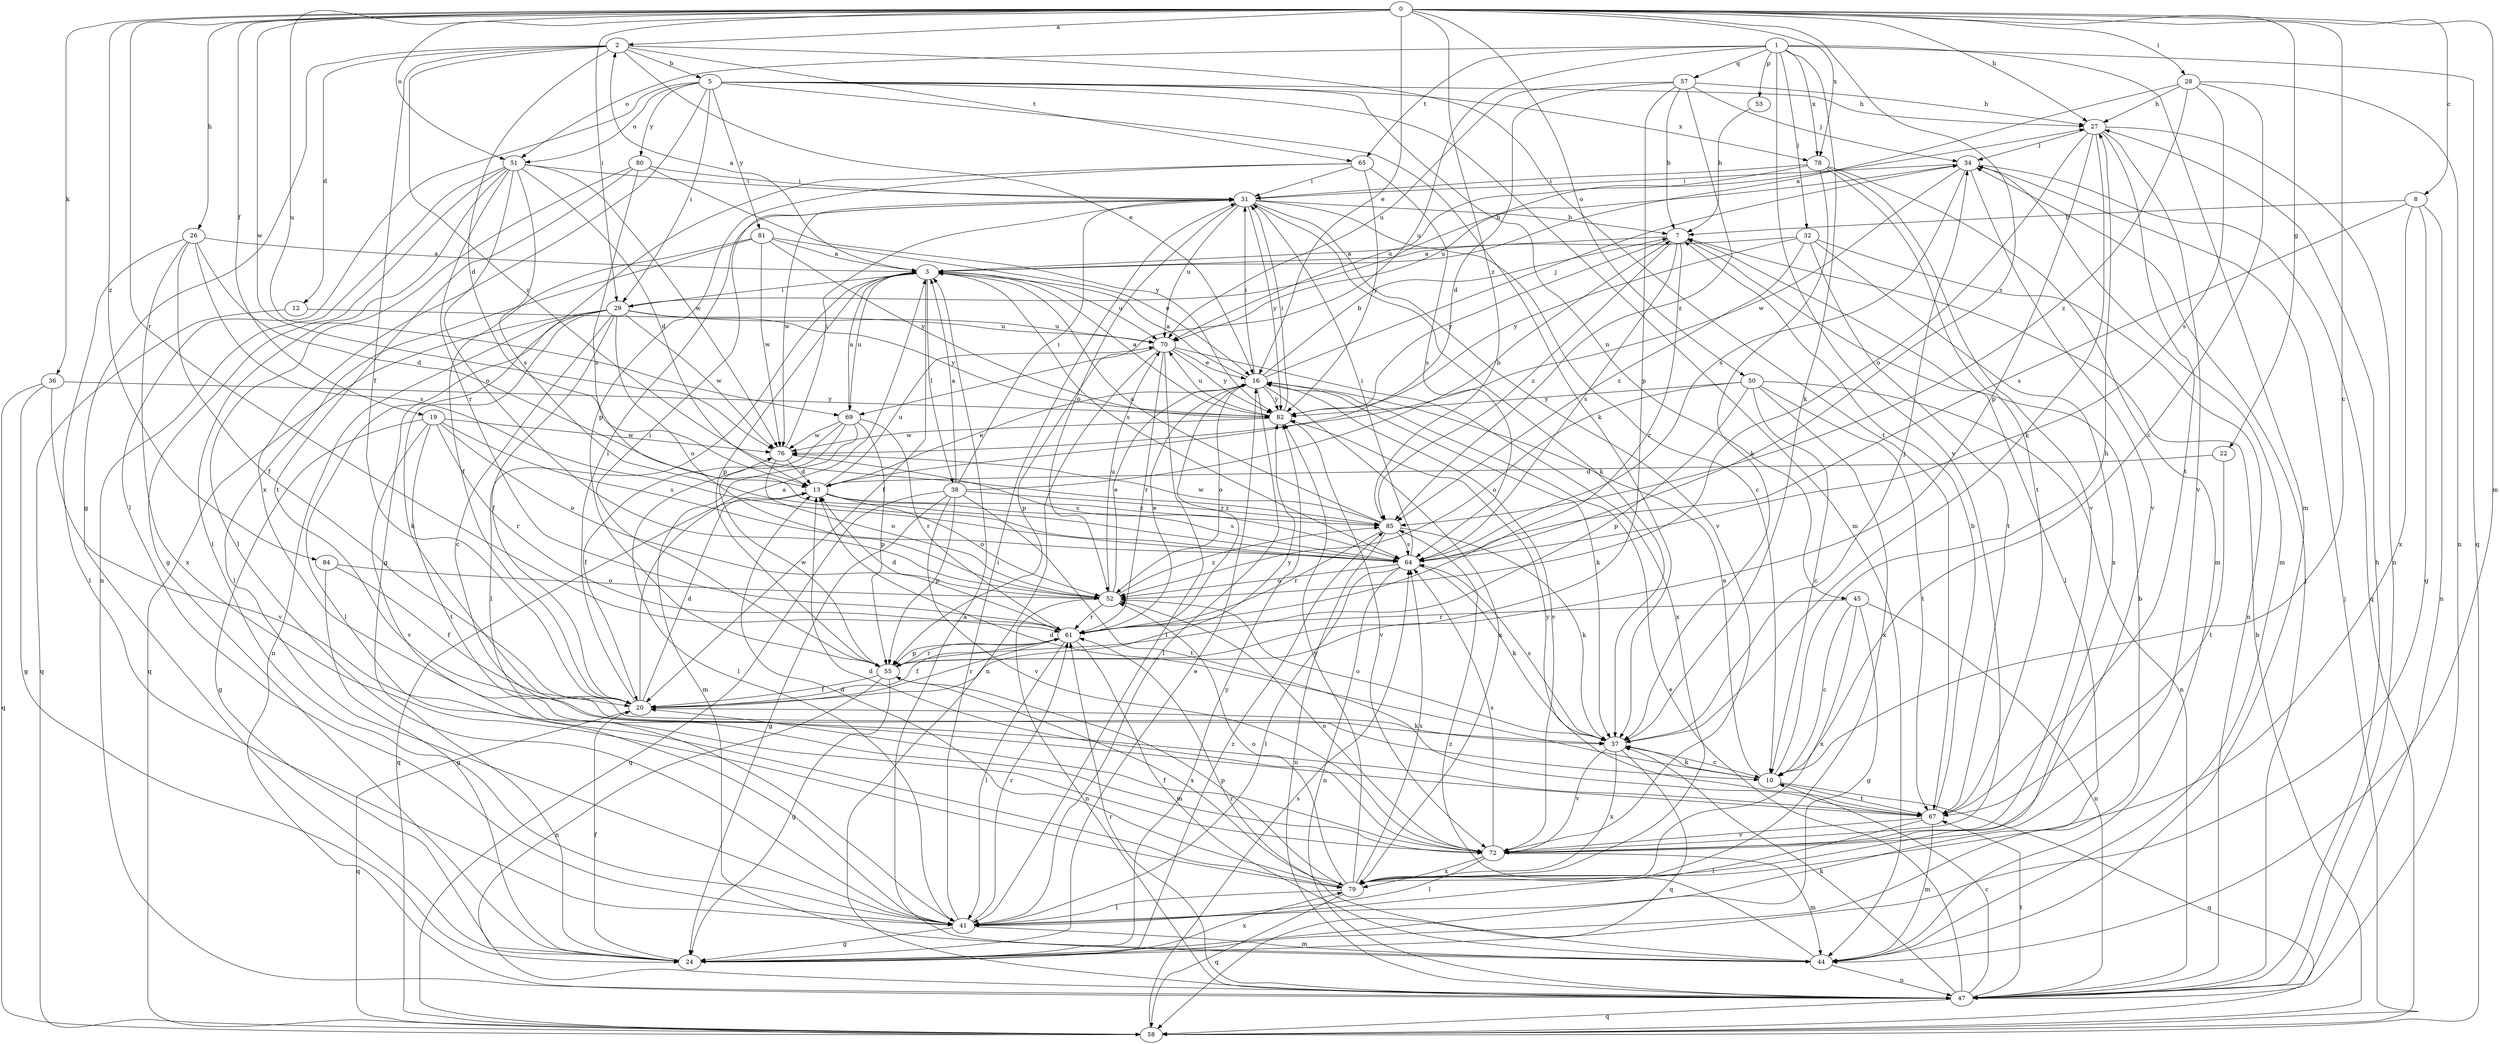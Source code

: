 strict digraph  {
0;
1;
2;
3;
5;
7;
8;
10;
12;
13;
16;
19;
20;
22;
24;
26;
27;
28;
29;
31;
32;
34;
36;
37;
38;
41;
44;
45;
47;
50;
51;
52;
53;
55;
57;
58;
61;
64;
65;
67;
69;
70;
72;
76;
78;
79;
80;
81;
82;
84;
85;
0 -> 2  [label=a];
0 -> 8  [label=c];
0 -> 10  [label=c];
0 -> 16  [label=e];
0 -> 19  [label=f];
0 -> 22  [label=g];
0 -> 26  [label=h];
0 -> 27  [label=h];
0 -> 28  [label=i];
0 -> 29  [label=i];
0 -> 36  [label=k];
0 -> 44  [label=m];
0 -> 50  [label=o];
0 -> 51  [label=o];
0 -> 61  [label=r];
0 -> 64  [label=s];
0 -> 69  [label=u];
0 -> 76  [label=w];
0 -> 78  [label=x];
0 -> 84  [label=z];
0 -> 85  [label=z];
1 -> 32  [label=j];
1 -> 37  [label=k];
1 -> 44  [label=m];
1 -> 51  [label=o];
1 -> 53  [label=p];
1 -> 57  [label=q];
1 -> 58  [label=q];
1 -> 65  [label=t];
1 -> 69  [label=u];
1 -> 72  [label=v];
1 -> 78  [label=x];
2 -> 5  [label=b];
2 -> 12  [label=d];
2 -> 13  [label=d];
2 -> 16  [label=e];
2 -> 20  [label=f];
2 -> 24  [label=g];
2 -> 65  [label=t];
2 -> 67  [label=t];
2 -> 85  [label=z];
3 -> 2  [label=a];
3 -> 20  [label=f];
3 -> 29  [label=i];
3 -> 38  [label=l];
3 -> 41  [label=l];
3 -> 55  [label=p];
3 -> 64  [label=s];
3 -> 69  [label=u];
3 -> 70  [label=u];
5 -> 27  [label=h];
5 -> 29  [label=i];
5 -> 37  [label=k];
5 -> 41  [label=l];
5 -> 44  [label=m];
5 -> 45  [label=n];
5 -> 51  [label=o];
5 -> 78  [label=x];
5 -> 79  [label=x];
5 -> 80  [label=y];
5 -> 81  [label=y];
7 -> 3  [label=a];
7 -> 41  [label=l];
7 -> 61  [label=r];
7 -> 64  [label=s];
7 -> 82  [label=y];
7 -> 85  [label=z];
8 -> 7  [label=b];
8 -> 24  [label=g];
8 -> 47  [label=n];
8 -> 64  [label=s];
8 -> 79  [label=x];
10 -> 13  [label=d];
10 -> 16  [label=e];
10 -> 27  [label=h];
10 -> 37  [label=k];
10 -> 58  [label=q];
10 -> 67  [label=t];
12 -> 58  [label=q];
12 -> 70  [label=u];
13 -> 16  [label=e];
13 -> 52  [label=o];
13 -> 58  [label=q];
13 -> 64  [label=s];
13 -> 70  [label=u];
13 -> 85  [label=z];
16 -> 3  [label=a];
16 -> 7  [label=b];
16 -> 31  [label=i];
16 -> 34  [label=j];
16 -> 37  [label=k];
16 -> 41  [label=l];
16 -> 52  [label=o];
16 -> 61  [label=r];
16 -> 72  [label=v];
16 -> 79  [label=x];
16 -> 82  [label=y];
19 -> 24  [label=g];
19 -> 52  [label=o];
19 -> 61  [label=r];
19 -> 64  [label=s];
19 -> 67  [label=t];
19 -> 72  [label=v];
19 -> 76  [label=w];
20 -> 3  [label=a];
20 -> 13  [label=d];
20 -> 31  [label=i];
20 -> 37  [label=k];
20 -> 58  [label=q];
20 -> 61  [label=r];
20 -> 82  [label=y];
22 -> 13  [label=d];
22 -> 67  [label=t];
24 -> 7  [label=b];
24 -> 16  [label=e];
24 -> 20  [label=f];
24 -> 79  [label=x];
24 -> 82  [label=y];
24 -> 85  [label=z];
26 -> 3  [label=a];
26 -> 13  [label=d];
26 -> 20  [label=f];
26 -> 41  [label=l];
26 -> 64  [label=s];
26 -> 79  [label=x];
27 -> 34  [label=j];
27 -> 37  [label=k];
27 -> 47  [label=n];
27 -> 52  [label=o];
27 -> 55  [label=p];
27 -> 67  [label=t];
27 -> 72  [label=v];
28 -> 3  [label=a];
28 -> 10  [label=c];
28 -> 27  [label=h];
28 -> 47  [label=n];
28 -> 64  [label=s];
28 -> 85  [label=z];
29 -> 10  [label=c];
29 -> 20  [label=f];
29 -> 27  [label=h];
29 -> 37  [label=k];
29 -> 41  [label=l];
29 -> 47  [label=n];
29 -> 52  [label=o];
29 -> 58  [label=q];
29 -> 70  [label=u];
29 -> 76  [label=w];
29 -> 82  [label=y];
31 -> 7  [label=b];
31 -> 10  [label=c];
31 -> 37  [label=k];
31 -> 52  [label=o];
31 -> 70  [label=u];
31 -> 72  [label=v];
31 -> 76  [label=w];
31 -> 82  [label=y];
32 -> 3  [label=a];
32 -> 47  [label=n];
32 -> 67  [label=t];
32 -> 79  [label=x];
32 -> 82  [label=y];
32 -> 85  [label=z];
34 -> 31  [label=i];
34 -> 44  [label=m];
34 -> 58  [label=q];
34 -> 64  [label=s];
34 -> 70  [label=u];
34 -> 72  [label=v];
34 -> 76  [label=w];
36 -> 24  [label=g];
36 -> 58  [label=q];
36 -> 72  [label=v];
36 -> 82  [label=y];
37 -> 10  [label=c];
37 -> 34  [label=j];
37 -> 52  [label=o];
37 -> 58  [label=q];
37 -> 64  [label=s];
37 -> 72  [label=v];
37 -> 79  [label=x];
38 -> 3  [label=a];
38 -> 7  [label=b];
38 -> 24  [label=g];
38 -> 31  [label=i];
38 -> 55  [label=p];
38 -> 58  [label=q];
38 -> 67  [label=t];
38 -> 72  [label=v];
38 -> 85  [label=z];
41 -> 24  [label=g];
41 -> 31  [label=i];
41 -> 44  [label=m];
41 -> 61  [label=r];
44 -> 3  [label=a];
44 -> 47  [label=n];
44 -> 61  [label=r];
44 -> 85  [label=z];
45 -> 10  [label=c];
45 -> 24  [label=g];
45 -> 47  [label=n];
45 -> 61  [label=r];
45 -> 79  [label=x];
47 -> 10  [label=c];
47 -> 16  [label=e];
47 -> 27  [label=h];
47 -> 34  [label=j];
47 -> 37  [label=k];
47 -> 58  [label=q];
47 -> 61  [label=r];
47 -> 67  [label=t];
50 -> 10  [label=c];
50 -> 47  [label=n];
50 -> 52  [label=o];
50 -> 55  [label=p];
50 -> 67  [label=t];
50 -> 79  [label=x];
50 -> 82  [label=y];
51 -> 13  [label=d];
51 -> 24  [label=g];
51 -> 31  [label=i];
51 -> 41  [label=l];
51 -> 47  [label=n];
51 -> 52  [label=o];
51 -> 61  [label=r];
51 -> 64  [label=s];
51 -> 76  [label=w];
52 -> 16  [label=e];
52 -> 47  [label=n];
52 -> 61  [label=r];
52 -> 70  [label=u];
52 -> 85  [label=z];
53 -> 7  [label=b];
55 -> 20  [label=f];
55 -> 24  [label=g];
55 -> 31  [label=i];
55 -> 47  [label=n];
55 -> 61  [label=r];
55 -> 76  [label=w];
55 -> 79  [label=x];
57 -> 7  [label=b];
57 -> 13  [label=d];
57 -> 27  [label=h];
57 -> 34  [label=j];
57 -> 55  [label=p];
57 -> 70  [label=u];
57 -> 85  [label=z];
58 -> 7  [label=b];
58 -> 34  [label=j];
58 -> 64  [label=s];
61 -> 13  [label=d];
61 -> 16  [label=e];
61 -> 20  [label=f];
61 -> 41  [label=l];
61 -> 44  [label=m];
61 -> 55  [label=p];
64 -> 31  [label=i];
64 -> 37  [label=k];
64 -> 41  [label=l];
64 -> 47  [label=n];
64 -> 52  [label=o];
65 -> 24  [label=g];
65 -> 31  [label=i];
65 -> 55  [label=p];
65 -> 64  [label=s];
65 -> 82  [label=y];
67 -> 7  [label=b];
67 -> 41  [label=l];
67 -> 44  [label=m];
67 -> 72  [label=v];
67 -> 82  [label=y];
69 -> 3  [label=a];
69 -> 20  [label=f];
69 -> 41  [label=l];
69 -> 44  [label=m];
69 -> 55  [label=p];
69 -> 61  [label=r];
69 -> 76  [label=w];
70 -> 16  [label=e];
70 -> 41  [label=l];
70 -> 47  [label=n];
70 -> 55  [label=p];
70 -> 61  [label=r];
70 -> 79  [label=x];
70 -> 82  [label=y];
72 -> 13  [label=d];
72 -> 20  [label=f];
72 -> 41  [label=l];
72 -> 44  [label=m];
72 -> 52  [label=o];
72 -> 64  [label=s];
72 -> 79  [label=x];
76 -> 13  [label=d];
76 -> 31  [label=i];
76 -> 52  [label=o];
76 -> 64  [label=s];
78 -> 31  [label=i];
78 -> 37  [label=k];
78 -> 44  [label=m];
78 -> 67  [label=t];
78 -> 70  [label=u];
78 -> 72  [label=v];
79 -> 13  [label=d];
79 -> 41  [label=l];
79 -> 52  [label=o];
79 -> 55  [label=p];
79 -> 58  [label=q];
79 -> 64  [label=s];
79 -> 82  [label=y];
80 -> 31  [label=i];
80 -> 41  [label=l];
80 -> 64  [label=s];
80 -> 67  [label=t];
80 -> 82  [label=y];
81 -> 3  [label=a];
81 -> 16  [label=e];
81 -> 20  [label=f];
81 -> 41  [label=l];
81 -> 76  [label=w];
81 -> 82  [label=y];
82 -> 3  [label=a];
82 -> 31  [label=i];
82 -> 70  [label=u];
82 -> 72  [label=v];
82 -> 76  [label=w];
84 -> 20  [label=f];
84 -> 24  [label=g];
84 -> 52  [label=o];
85 -> 3  [label=a];
85 -> 37  [label=k];
85 -> 47  [label=n];
85 -> 61  [label=r];
85 -> 64  [label=s];
85 -> 76  [label=w];
}
